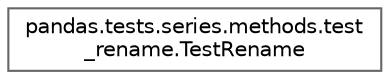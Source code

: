 digraph "Graphical Class Hierarchy"
{
 // LATEX_PDF_SIZE
  bgcolor="transparent";
  edge [fontname=Helvetica,fontsize=10,labelfontname=Helvetica,labelfontsize=10];
  node [fontname=Helvetica,fontsize=10,shape=box,height=0.2,width=0.4];
  rankdir="LR";
  Node0 [id="Node000000",label="pandas.tests.series.methods.test\l_rename.TestRename",height=0.2,width=0.4,color="grey40", fillcolor="white", style="filled",URL="$da/dc9/classpandas_1_1tests_1_1series_1_1methods_1_1test__rename_1_1TestRename.html",tooltip=" "];
}
